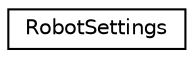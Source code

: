 digraph "Graphical Class Hierarchy"
{
 // INTERACTIVE_SVG=YES
  edge [fontname="Helvetica",fontsize="10",labelfontname="Helvetica",labelfontsize="10"];
  node [fontname="Helvetica",fontsize="10",shape=record];
  rankdir="LR";
  Node1 [label="RobotSettings",height=0.2,width=0.4,color="black", fillcolor="white", style="filled",URL="$d1/d0e/class_robot_settings.html"];
}
